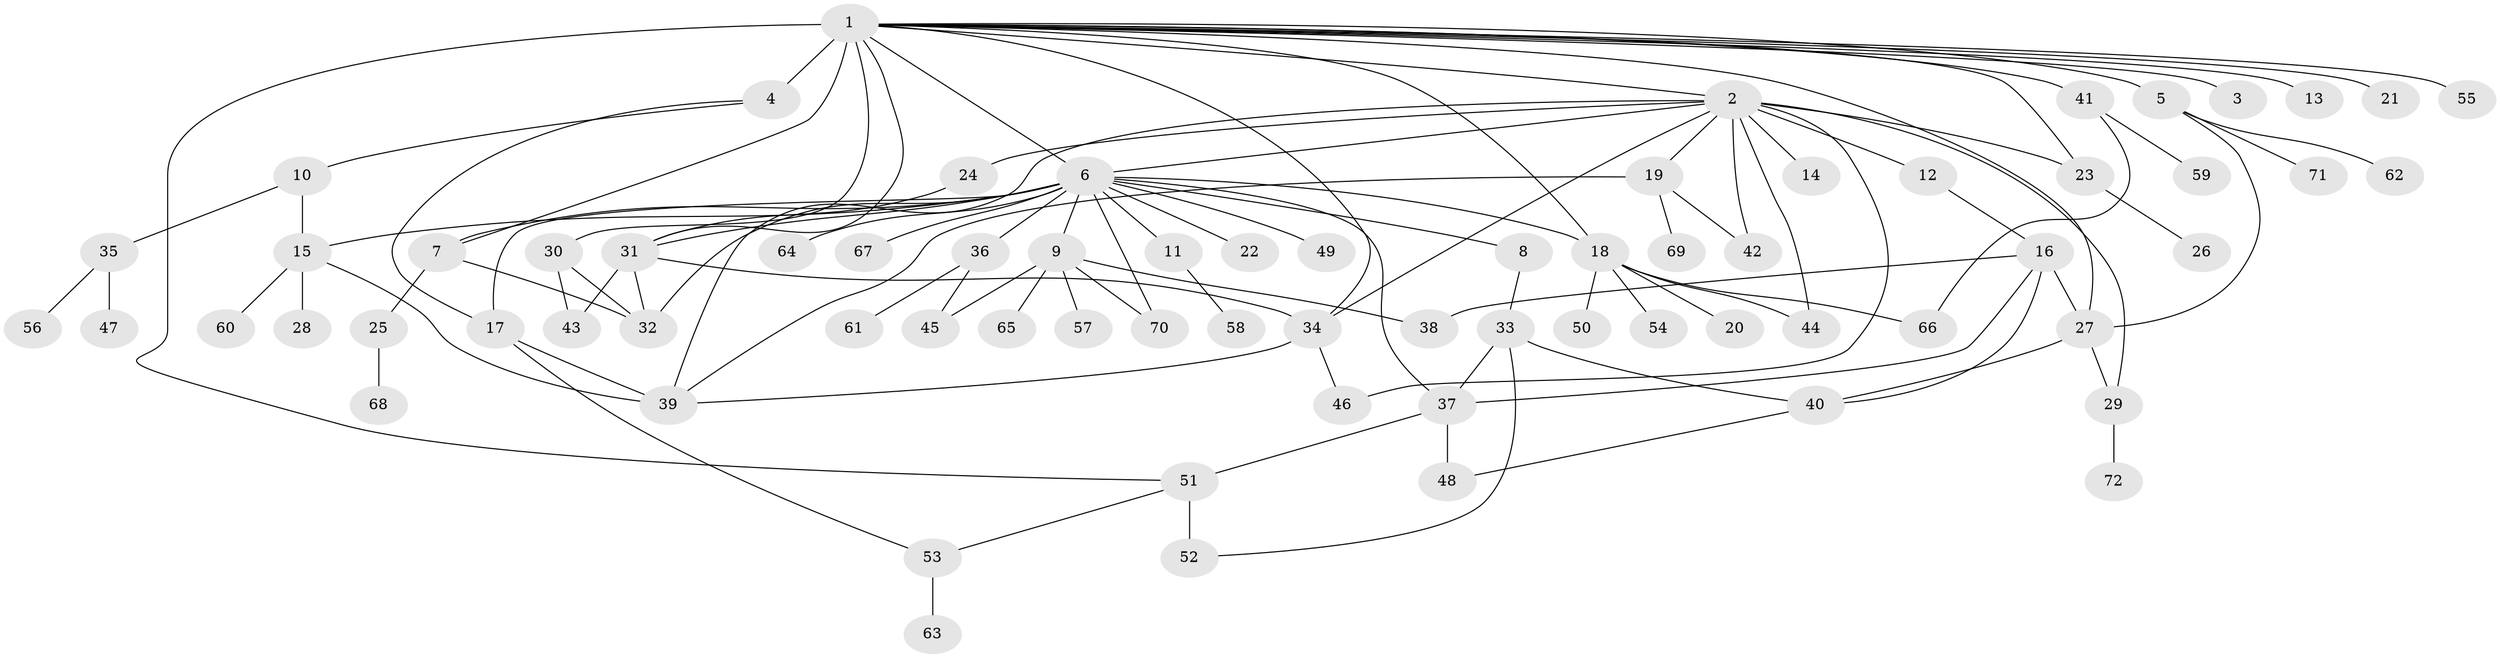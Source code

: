 // original degree distribution, {32: 0.006944444444444444, 19: 0.006944444444444444, 3: 0.09722222222222222, 1: 0.5138888888888888, 5: 0.04861111111111111, 21: 0.006944444444444444, 4: 0.06944444444444445, 7: 0.013888888888888888, 2: 0.2013888888888889, 13: 0.006944444444444444, 6: 0.013888888888888888, 9: 0.013888888888888888}
// Generated by graph-tools (version 1.1) at 2025/35/03/09/25 02:35:32]
// undirected, 72 vertices, 107 edges
graph export_dot {
graph [start="1"]
  node [color=gray90,style=filled];
  1;
  2;
  3;
  4;
  5;
  6;
  7;
  8;
  9;
  10;
  11;
  12;
  13;
  14;
  15;
  16;
  17;
  18;
  19;
  20;
  21;
  22;
  23;
  24;
  25;
  26;
  27;
  28;
  29;
  30;
  31;
  32;
  33;
  34;
  35;
  36;
  37;
  38;
  39;
  40;
  41;
  42;
  43;
  44;
  45;
  46;
  47;
  48;
  49;
  50;
  51;
  52;
  53;
  54;
  55;
  56;
  57;
  58;
  59;
  60;
  61;
  62;
  63;
  64;
  65;
  66;
  67;
  68;
  69;
  70;
  71;
  72;
  1 -- 2 [weight=1.0];
  1 -- 3 [weight=1.0];
  1 -- 4 [weight=12.0];
  1 -- 5 [weight=1.0];
  1 -- 6 [weight=1.0];
  1 -- 7 [weight=1.0];
  1 -- 13 [weight=1.0];
  1 -- 18 [weight=1.0];
  1 -- 21 [weight=1.0];
  1 -- 23 [weight=1.0];
  1 -- 27 [weight=1.0];
  1 -- 30 [weight=1.0];
  1 -- 31 [weight=1.0];
  1 -- 34 [weight=1.0];
  1 -- 41 [weight=1.0];
  1 -- 51 [weight=1.0];
  1 -- 55 [weight=1.0];
  2 -- 6 [weight=1.0];
  2 -- 12 [weight=1.0];
  2 -- 14 [weight=1.0];
  2 -- 19 [weight=2.0];
  2 -- 23 [weight=1.0];
  2 -- 24 [weight=1.0];
  2 -- 29 [weight=1.0];
  2 -- 34 [weight=1.0];
  2 -- 39 [weight=1.0];
  2 -- 42 [weight=1.0];
  2 -- 44 [weight=2.0];
  2 -- 46 [weight=2.0];
  4 -- 10 [weight=1.0];
  4 -- 17 [weight=1.0];
  5 -- 27 [weight=1.0];
  5 -- 62 [weight=1.0];
  5 -- 71 [weight=1.0];
  6 -- 7 [weight=2.0];
  6 -- 8 [weight=1.0];
  6 -- 9 [weight=1.0];
  6 -- 11 [weight=1.0];
  6 -- 15 [weight=1.0];
  6 -- 17 [weight=1.0];
  6 -- 18 [weight=1.0];
  6 -- 22 [weight=1.0];
  6 -- 31 [weight=1.0];
  6 -- 32 [weight=1.0];
  6 -- 36 [weight=1.0];
  6 -- 37 [weight=1.0];
  6 -- 49 [weight=1.0];
  6 -- 64 [weight=1.0];
  6 -- 67 [weight=1.0];
  6 -- 70 [weight=1.0];
  7 -- 25 [weight=1.0];
  7 -- 32 [weight=2.0];
  8 -- 33 [weight=1.0];
  9 -- 38 [weight=1.0];
  9 -- 45 [weight=1.0];
  9 -- 57 [weight=1.0];
  9 -- 65 [weight=1.0];
  9 -- 70 [weight=1.0];
  10 -- 15 [weight=1.0];
  10 -- 35 [weight=1.0];
  11 -- 58 [weight=1.0];
  12 -- 16 [weight=1.0];
  15 -- 28 [weight=4.0];
  15 -- 39 [weight=1.0];
  15 -- 60 [weight=1.0];
  16 -- 27 [weight=8.0];
  16 -- 37 [weight=1.0];
  16 -- 38 [weight=1.0];
  16 -- 40 [weight=1.0];
  17 -- 39 [weight=2.0];
  17 -- 53 [weight=1.0];
  18 -- 20 [weight=1.0];
  18 -- 44 [weight=1.0];
  18 -- 50 [weight=1.0];
  18 -- 54 [weight=1.0];
  18 -- 66 [weight=1.0];
  19 -- 39 [weight=1.0];
  19 -- 42 [weight=2.0];
  19 -- 69 [weight=1.0];
  23 -- 26 [weight=1.0];
  24 -- 31 [weight=1.0];
  25 -- 68 [weight=1.0];
  27 -- 29 [weight=1.0];
  27 -- 40 [weight=1.0];
  29 -- 72 [weight=1.0];
  30 -- 32 [weight=1.0];
  30 -- 43 [weight=1.0];
  31 -- 32 [weight=1.0];
  31 -- 34 [weight=1.0];
  31 -- 43 [weight=1.0];
  33 -- 37 [weight=1.0];
  33 -- 40 [weight=1.0];
  33 -- 52 [weight=1.0];
  34 -- 39 [weight=1.0];
  34 -- 46 [weight=2.0];
  35 -- 47 [weight=1.0];
  35 -- 56 [weight=1.0];
  36 -- 45 [weight=1.0];
  36 -- 61 [weight=1.0];
  37 -- 48 [weight=1.0];
  37 -- 51 [weight=1.0];
  40 -- 48 [weight=1.0];
  41 -- 59 [weight=1.0];
  41 -- 66 [weight=1.0];
  51 -- 52 [weight=2.0];
  51 -- 53 [weight=1.0];
  53 -- 63 [weight=1.0];
}

